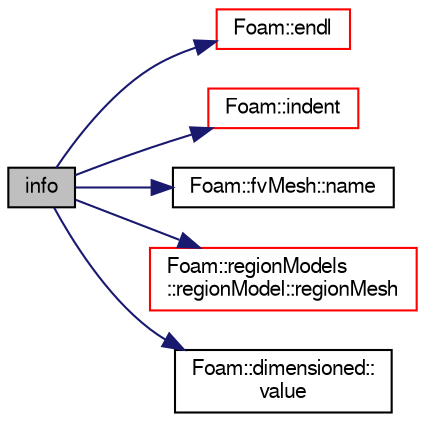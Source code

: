 digraph "info"
{
  bgcolor="transparent";
  edge [fontname="FreeSans",fontsize="10",labelfontname="FreeSans",labelfontsize="10"];
  node [fontname="FreeSans",fontsize="10",shape=record];
  rankdir="LR";
  Node1975 [label="info",height=0.2,width=0.4,color="black", fillcolor="grey75", style="filled", fontcolor="black"];
  Node1975 -> Node1976 [color="midnightblue",fontsize="10",style="solid",fontname="FreeSans"];
  Node1976 [label="Foam::endl",height=0.2,width=0.4,color="red",URL="$a21124.html#a2db8fe02a0d3909e9351bb4275b23ce4",tooltip="Add newline and flush stream. "];
  Node1975 -> Node1978 [color="midnightblue",fontsize="10",style="solid",fontname="FreeSans"];
  Node1978 [label="Foam::indent",height=0.2,width=0.4,color="red",URL="$a21124.html#ae297c57ea5b952a8bc9e4f30f7ea8701",tooltip="Indent stream. "];
  Node1975 -> Node1980 [color="midnightblue",fontsize="10",style="solid",fontname="FreeSans"];
  Node1980 [label="Foam::fvMesh::name",height=0.2,width=0.4,color="black",URL="$a22766.html#acc80e00a8ac919288fb55bd14cc88bf6",tooltip="Return reference to name. "];
  Node1975 -> Node1981 [color="midnightblue",fontsize="10",style="solid",fontname="FreeSans"];
  Node1981 [label="Foam::regionModels\l::regionModel::regionMesh",height=0.2,width=0.4,color="red",URL="$a28998.html#a89a37969c20983ee143c612486ce5313",tooltip="Return the region mesh database. "];
  Node1975 -> Node2031 [color="midnightblue",fontsize="10",style="solid",fontname="FreeSans"];
  Node2031 [label="Foam::dimensioned::\lvalue",height=0.2,width=0.4,color="black",URL="$a26366.html#a7948200a26c85fc3a83ffa510a91d668",tooltip="Return const reference to value. "];
}
